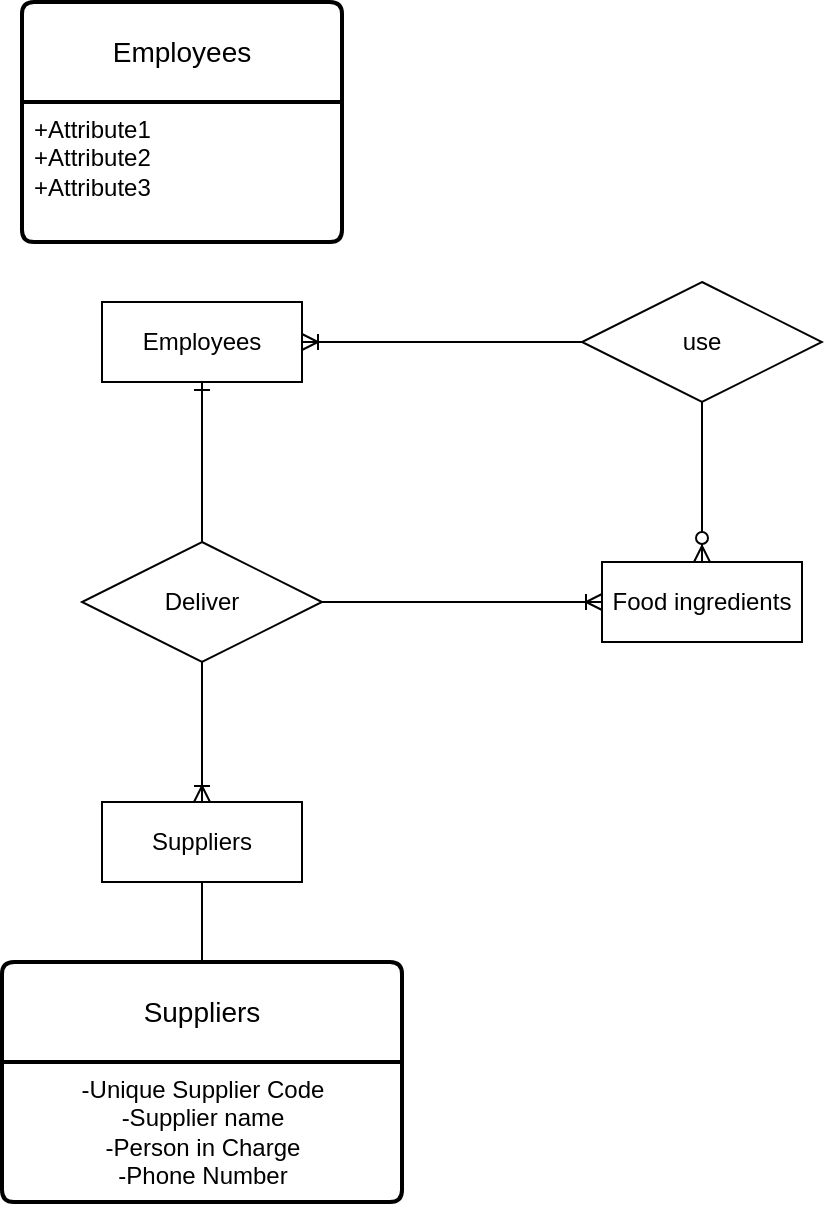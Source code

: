 <mxfile version="24.1.0" type="github">
  <diagram name="Page-1" id="TCxzHPW_pOwsvTiL41u4">
    <mxGraphModel dx="710" dy="1499" grid="1" gridSize="10" guides="1" tooltips="1" connect="1" arrows="1" fold="1" page="1" pageScale="1" pageWidth="850" pageHeight="1100" math="0" shadow="0">
      <root>
        <mxCell id="0" />
        <mxCell id="1" parent="0" />
        <mxCell id="d1MbhfS7ZC0gj5CdgmWs-1" value="Employees" style="whiteSpace=wrap;html=1;align=center;" vertex="1" parent="1">
          <mxGeometry x="180" y="150" width="100" height="40" as="geometry" />
        </mxCell>
        <mxCell id="d1MbhfS7ZC0gj5CdgmWs-2" value="Suppliers" style="whiteSpace=wrap;html=1;align=center;" vertex="1" parent="1">
          <mxGeometry x="180" y="400" width="100" height="40" as="geometry" />
        </mxCell>
        <mxCell id="d1MbhfS7ZC0gj5CdgmWs-3" value="Food ingredients" style="whiteSpace=wrap;html=1;align=center;" vertex="1" parent="1">
          <mxGeometry x="430" y="280" width="100" height="40" as="geometry" />
        </mxCell>
        <mxCell id="d1MbhfS7ZC0gj5CdgmWs-4" value="Deliver" style="shape=rhombus;perimeter=rhombusPerimeter;whiteSpace=wrap;html=1;align=center;" vertex="1" parent="1">
          <mxGeometry x="170" y="270" width="120" height="60" as="geometry" />
        </mxCell>
        <mxCell id="d1MbhfS7ZC0gj5CdgmWs-6" value="" style="fontSize=12;html=1;endArrow=ERone;endFill=1;rounded=0;exitX=0.5;exitY=0;exitDx=0;exitDy=0;entryX=0.5;entryY=1;entryDx=0;entryDy=0;" edge="1" parent="1" source="d1MbhfS7ZC0gj5CdgmWs-4" target="d1MbhfS7ZC0gj5CdgmWs-1">
          <mxGeometry width="100" height="100" relative="1" as="geometry">
            <mxPoint x="330" y="360" as="sourcePoint" />
            <mxPoint x="430" y="260" as="targetPoint" />
            <Array as="points" />
          </mxGeometry>
        </mxCell>
        <mxCell id="d1MbhfS7ZC0gj5CdgmWs-7" value="use" style="shape=rhombus;perimeter=rhombusPerimeter;whiteSpace=wrap;html=1;align=center;" vertex="1" parent="1">
          <mxGeometry x="420" y="140" width="120" height="60" as="geometry" />
        </mxCell>
        <mxCell id="d1MbhfS7ZC0gj5CdgmWs-9" value="Suppliers" style="swimlane;childLayout=stackLayout;horizontal=1;startSize=50;horizontalStack=0;rounded=1;fontSize=14;fontStyle=0;strokeWidth=2;resizeParent=0;resizeLast=1;shadow=0;dashed=0;align=center;arcSize=4;whiteSpace=wrap;html=1;" vertex="1" parent="1">
          <mxGeometry x="130" y="480" width="200" height="120" as="geometry">
            <mxRectangle x="160" y="480" width="80" height="50" as="alternateBounds" />
          </mxGeometry>
        </mxCell>
        <mxCell id="d1MbhfS7ZC0gj5CdgmWs-14" value="-Unique Supplier Code&lt;div&gt;-Supplier name&lt;/div&gt;&lt;div&gt;-Person in Charge&lt;/div&gt;&lt;div&gt;-Phone Number&lt;/div&gt;" style="text;html=1;align=center;verticalAlign=middle;resizable=0;points=[];autosize=1;strokeColor=none;fillColor=none;" vertex="1" parent="d1MbhfS7ZC0gj5CdgmWs-9">
          <mxGeometry y="50" width="200" height="70" as="geometry" />
        </mxCell>
        <mxCell id="d1MbhfS7ZC0gj5CdgmWs-11" value="" style="fontSize=12;html=1;endArrow=ERoneToMany;rounded=0;exitX=0.5;exitY=1;exitDx=0;exitDy=0;entryX=0.5;entryY=0;entryDx=0;entryDy=0;" edge="1" parent="1" source="d1MbhfS7ZC0gj5CdgmWs-4" target="d1MbhfS7ZC0gj5CdgmWs-2">
          <mxGeometry width="100" height="100" relative="1" as="geometry">
            <mxPoint x="290" y="450" as="sourcePoint" />
            <mxPoint x="390" y="350" as="targetPoint" />
          </mxGeometry>
        </mxCell>
        <mxCell id="d1MbhfS7ZC0gj5CdgmWs-15" value="" style="endArrow=none;html=1;rounded=0;exitX=0.5;exitY=1;exitDx=0;exitDy=0;entryX=0.5;entryY=0;entryDx=0;entryDy=0;" edge="1" parent="1" source="d1MbhfS7ZC0gj5CdgmWs-2" target="d1MbhfS7ZC0gj5CdgmWs-9">
          <mxGeometry relative="1" as="geometry">
            <mxPoint x="310" y="460" as="sourcePoint" />
            <mxPoint x="470" y="460" as="targetPoint" />
          </mxGeometry>
        </mxCell>
        <mxCell id="d1MbhfS7ZC0gj5CdgmWs-16" value="Employees" style="swimlane;childLayout=stackLayout;horizontal=1;startSize=50;horizontalStack=0;rounded=1;fontSize=14;fontStyle=0;strokeWidth=2;resizeParent=0;resizeLast=1;shadow=0;dashed=0;align=center;arcSize=4;whiteSpace=wrap;html=1;" vertex="1" parent="1">
          <mxGeometry x="140" width="160" height="120" as="geometry" />
        </mxCell>
        <mxCell id="d1MbhfS7ZC0gj5CdgmWs-17" value="+Attribute1&#xa;+Attribute2&#xa;+Attribute3" style="align=left;strokeColor=none;fillColor=none;spacingLeft=4;fontSize=12;verticalAlign=top;resizable=0;rotatable=0;part=1;html=1;" vertex="1" parent="d1MbhfS7ZC0gj5CdgmWs-16">
          <mxGeometry y="50" width="160" height="70" as="geometry" />
        </mxCell>
        <mxCell id="d1MbhfS7ZC0gj5CdgmWs-19" value="" style="edgeStyle=entityRelationEdgeStyle;fontSize=12;html=1;endArrow=ERoneToMany;rounded=0;entryX=0;entryY=0.5;entryDx=0;entryDy=0;exitX=1;exitY=0.5;exitDx=0;exitDy=0;" edge="1" parent="1" source="d1MbhfS7ZC0gj5CdgmWs-4" target="d1MbhfS7ZC0gj5CdgmWs-3">
          <mxGeometry width="100" height="100" relative="1" as="geometry">
            <mxPoint x="440" y="350" as="sourcePoint" />
            <mxPoint x="540" y="250" as="targetPoint" />
          </mxGeometry>
        </mxCell>
        <mxCell id="d1MbhfS7ZC0gj5CdgmWs-22" value="" style="fontSize=12;html=1;endArrow=ERzeroToMany;endFill=1;rounded=0;exitX=0.5;exitY=1;exitDx=0;exitDy=0;entryX=0.5;entryY=0;entryDx=0;entryDy=0;" edge="1" parent="1" source="d1MbhfS7ZC0gj5CdgmWs-7" target="d1MbhfS7ZC0gj5CdgmWs-3">
          <mxGeometry width="100" height="100" relative="1" as="geometry">
            <mxPoint x="560" y="270" as="sourcePoint" />
            <mxPoint x="660" y="170" as="targetPoint" />
          </mxGeometry>
        </mxCell>
        <mxCell id="d1MbhfS7ZC0gj5CdgmWs-23" value="" style="edgeStyle=entityRelationEdgeStyle;fontSize=12;html=1;endArrow=ERoneToMany;rounded=0;entryX=1;entryY=0.5;entryDx=0;entryDy=0;exitX=0;exitY=0.5;exitDx=0;exitDy=0;" edge="1" parent="1" source="d1MbhfS7ZC0gj5CdgmWs-7" target="d1MbhfS7ZC0gj5CdgmWs-1">
          <mxGeometry width="100" height="100" relative="1" as="geometry">
            <mxPoint x="290" y="290" as="sourcePoint" />
            <mxPoint x="390" y="190" as="targetPoint" />
          </mxGeometry>
        </mxCell>
      </root>
    </mxGraphModel>
  </diagram>
</mxfile>
